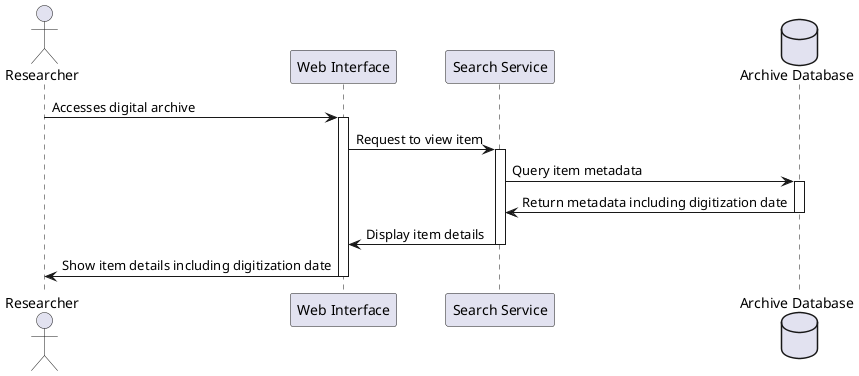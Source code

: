 @startuml
actor Researcher
participant "Web Interface" as Web
participant "Search Service" as Search
database "Archive Database" as DB

Researcher -> Web: Accesses digital archive
activate Web

Web -> Search: Request to view item
activate Search

Search -> DB: Query item metadata
activate DB

DB -> Search: Return metadata including digitization date
deactivate DB

Search -> Web: Display item details
deactivate Search

Web -> Researcher: Show item details including digitization date
deactivate Web

@enduml

